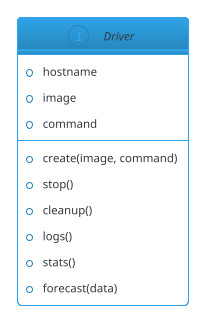 @startuml Driver
!theme cerulean-outline
interface Driver {
  + hostname
  + image
  + command
  + create(image, command)
  + stop()
  + cleanup()
  + logs()
  + stats()
  + forecast(data)
}
@enduml

